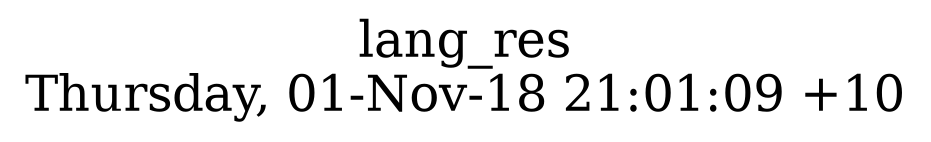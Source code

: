 digraph G {
fontsize="24";
label="lang_res\nThursday, 01-Nov-18 21:01:09 +10";
nojustify=true;
ordering=out;
rankdir=LR;
size="30";
}
